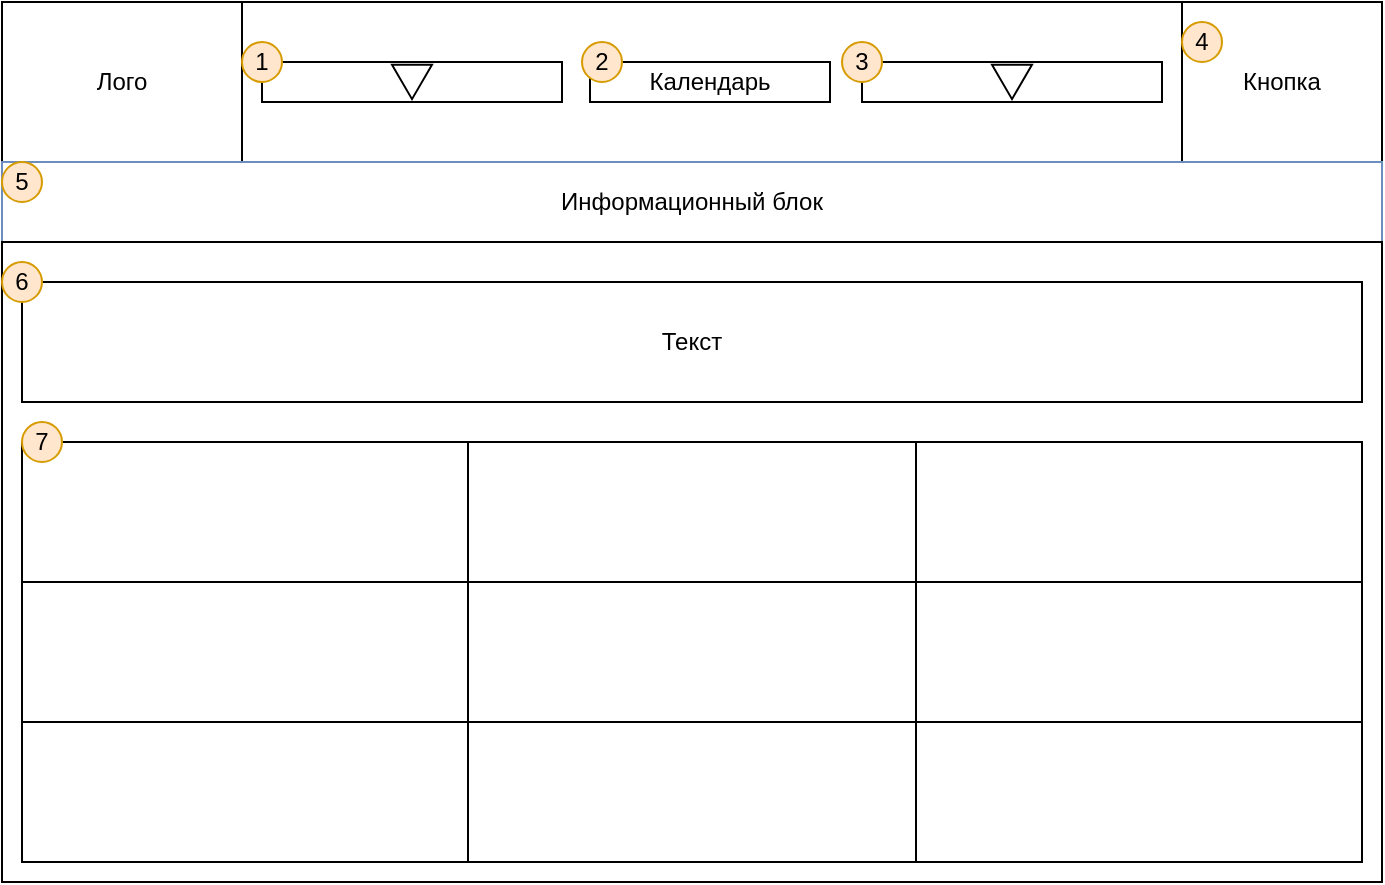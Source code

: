 <mxfile version="14.4.9" type="github" pages="2">
  <diagram id="linqNHa92_TRaNN0h1lS" name="on pc">
    <mxGraphModel dx="1038" dy="580" grid="1" gridSize="10" guides="1" tooltips="1" connect="1" arrows="1" fold="1" page="1" pageScale="1" pageWidth="827" pageHeight="1169" math="0" shadow="0">
      <root>
        <mxCell id="0" />
        <mxCell id="1" parent="0" />
        <mxCell id="W5-_9eIKYJfFVJfn1Ai--1" value="" style="rounded=0;whiteSpace=wrap;html=1;" parent="1" vertex="1">
          <mxGeometry width="690" height="440" as="geometry" />
        </mxCell>
        <mxCell id="W5-_9eIKYJfFVJfn1Ai--2" value="" style="rounded=0;whiteSpace=wrap;html=1;fillColor=none;" parent="1" vertex="1">
          <mxGeometry width="690" height="80" as="geometry" />
        </mxCell>
        <mxCell id="W5-_9eIKYJfFVJfn1Ai--3" value="Лого" style="rounded=0;whiteSpace=wrap;html=1;fillColor=none;" parent="1" vertex="1">
          <mxGeometry width="120" height="80" as="geometry" />
        </mxCell>
        <mxCell id="W5-_9eIKYJfFVJfn1Ai--5" value="Календарь" style="rounded=0;whiteSpace=wrap;html=1;" parent="1" vertex="1">
          <mxGeometry x="294" y="30" width="120" height="20" as="geometry" />
        </mxCell>
        <mxCell id="W5-_9eIKYJfFVJfn1Ai--11" value="Кнопка" style="rounded=0;whiteSpace=wrap;html=1;shadow=0;glass=0;sketch=0;gradientDirection=north;gradientColor=#ffffff;" parent="1" vertex="1">
          <mxGeometry x="590" width="100" height="80" as="geometry" />
        </mxCell>
        <mxCell id="W5-_9eIKYJfFVJfn1Ai--12" value="Информационный блок" style="rounded=0;whiteSpace=wrap;html=1;strokeColor=#6c8ebf;fillColor=none;" parent="1" vertex="1">
          <mxGeometry y="80" width="690" height="40" as="geometry" />
        </mxCell>
        <mxCell id="W5-_9eIKYJfFVJfn1Ai--13" value="" style="rounded=0;whiteSpace=wrap;html=1;" parent="1" vertex="1">
          <mxGeometry y="120" width="690" height="320" as="geometry" />
        </mxCell>
        <mxCell id="BiXKZ9GIog7CzaJ7TU3A-6" value="" style="group" parent="1" vertex="1" connectable="0">
          <mxGeometry x="130" y="30" width="150" height="20" as="geometry" />
        </mxCell>
        <mxCell id="W5-_9eIKYJfFVJfn1Ai--4" value="" style="rounded=0;whiteSpace=wrap;html=1;" parent="BiXKZ9GIog7CzaJ7TU3A-6" vertex="1">
          <mxGeometry width="150" height="20" as="geometry" />
        </mxCell>
        <mxCell id="BiXKZ9GIog7CzaJ7TU3A-1" value="" style="triangle;whiteSpace=wrap;html=1;strokeColor=#000000;fillColor=none;gradientColor=#ffffff;fontColor=#000000;rotation=90;" parent="BiXKZ9GIog7CzaJ7TU3A-6" vertex="1">
          <mxGeometry x="66.43" width="17.14" height="20" as="geometry" />
        </mxCell>
        <mxCell id="8xWbGssoL2MaDbDw-yIo-15" value="1" style="ellipse;whiteSpace=wrap;html=1;aspect=fixed;fillColor=#ffe6cc;strokeColor=#d79b00;" vertex="1" parent="BiXKZ9GIog7CzaJ7TU3A-6">
          <mxGeometry x="-10" y="-10" width="20" height="20" as="geometry" />
        </mxCell>
        <mxCell id="BiXKZ9GIog7CzaJ7TU3A-7" value="" style="group" parent="1" vertex="1" connectable="0">
          <mxGeometry x="430" y="30" width="150" height="20" as="geometry" />
        </mxCell>
        <mxCell id="W5-_9eIKYJfFVJfn1Ai--10" value="" style="rounded=0;whiteSpace=wrap;html=1;" parent="BiXKZ9GIog7CzaJ7TU3A-7" vertex="1">
          <mxGeometry width="150" height="20" as="geometry" />
        </mxCell>
        <mxCell id="BiXKZ9GIog7CzaJ7TU3A-3" value="" style="triangle;whiteSpace=wrap;html=1;strokeColor=#000000;fillColor=none;gradientColor=#ffffff;fontColor=#000000;rotation=90;" parent="BiXKZ9GIog7CzaJ7TU3A-7" vertex="1">
          <mxGeometry x="66.43" width="17.14" height="20" as="geometry" />
        </mxCell>
        <mxCell id="8xWbGssoL2MaDbDw-yIo-17" value="3" style="ellipse;whiteSpace=wrap;html=1;aspect=fixed;fillColor=#ffe6cc;strokeColor=#d79b00;" vertex="1" parent="BiXKZ9GIog7CzaJ7TU3A-7">
          <mxGeometry x="-10" y="-10" width="20" height="20" as="geometry" />
        </mxCell>
        <mxCell id="8xWbGssoL2MaDbDw-yIo-1" value="" style="shape=table;html=1;whiteSpace=wrap;startSize=0;container=1;collapsible=0;childLayout=tableLayout;" vertex="1" parent="1">
          <mxGeometry x="10" y="220" width="670" height="210" as="geometry" />
        </mxCell>
        <mxCell id="8xWbGssoL2MaDbDw-yIo-2" value="" style="shape=partialRectangle;html=1;whiteSpace=wrap;collapsible=0;dropTarget=0;pointerEvents=0;fillColor=none;top=0;left=0;bottom=0;right=0;points=[[0,0.5],[1,0.5]];portConstraint=eastwest;" vertex="1" parent="8xWbGssoL2MaDbDw-yIo-1">
          <mxGeometry width="670" height="70" as="geometry" />
        </mxCell>
        <mxCell id="8xWbGssoL2MaDbDw-yIo-3" value="" style="shape=partialRectangle;html=1;whiteSpace=wrap;connectable=0;fillColor=none;top=0;left=0;bottom=0;right=0;overflow=hidden;" vertex="1" parent="8xWbGssoL2MaDbDw-yIo-2">
          <mxGeometry width="223" height="70" as="geometry" />
        </mxCell>
        <mxCell id="8xWbGssoL2MaDbDw-yIo-4" value="" style="shape=partialRectangle;html=1;whiteSpace=wrap;connectable=0;fillColor=none;top=0;left=0;bottom=0;right=0;overflow=hidden;" vertex="1" parent="8xWbGssoL2MaDbDw-yIo-2">
          <mxGeometry x="223" width="224" height="70" as="geometry" />
        </mxCell>
        <mxCell id="8xWbGssoL2MaDbDw-yIo-5" value="" style="shape=partialRectangle;html=1;whiteSpace=wrap;connectable=0;fillColor=none;top=0;left=0;bottom=0;right=0;overflow=hidden;" vertex="1" parent="8xWbGssoL2MaDbDw-yIo-2">
          <mxGeometry x="447" width="223" height="70" as="geometry" />
        </mxCell>
        <mxCell id="8xWbGssoL2MaDbDw-yIo-6" value="" style="shape=partialRectangle;html=1;whiteSpace=wrap;collapsible=0;dropTarget=0;pointerEvents=0;fillColor=none;top=0;left=0;bottom=0;right=0;points=[[0,0.5],[1,0.5]];portConstraint=eastwest;" vertex="1" parent="8xWbGssoL2MaDbDw-yIo-1">
          <mxGeometry y="70" width="670" height="70" as="geometry" />
        </mxCell>
        <mxCell id="8xWbGssoL2MaDbDw-yIo-7" value="" style="shape=partialRectangle;html=1;whiteSpace=wrap;connectable=0;fillColor=none;top=0;left=0;bottom=0;right=0;overflow=hidden;" vertex="1" parent="8xWbGssoL2MaDbDw-yIo-6">
          <mxGeometry width="223" height="70" as="geometry" />
        </mxCell>
        <mxCell id="8xWbGssoL2MaDbDw-yIo-8" value="" style="shape=partialRectangle;html=1;whiteSpace=wrap;connectable=0;fillColor=none;top=0;left=0;bottom=0;right=0;overflow=hidden;" vertex="1" parent="8xWbGssoL2MaDbDw-yIo-6">
          <mxGeometry x="223" width="224" height="70" as="geometry" />
        </mxCell>
        <mxCell id="8xWbGssoL2MaDbDw-yIo-9" value="" style="shape=partialRectangle;html=1;whiteSpace=wrap;connectable=0;fillColor=none;top=0;left=0;bottom=0;right=0;overflow=hidden;" vertex="1" parent="8xWbGssoL2MaDbDw-yIo-6">
          <mxGeometry x="447" width="223" height="70" as="geometry" />
        </mxCell>
        <mxCell id="8xWbGssoL2MaDbDw-yIo-10" value="" style="shape=partialRectangle;html=1;whiteSpace=wrap;collapsible=0;dropTarget=0;pointerEvents=0;fillColor=none;top=0;left=0;bottom=0;right=0;points=[[0,0.5],[1,0.5]];portConstraint=eastwest;" vertex="1" parent="8xWbGssoL2MaDbDw-yIo-1">
          <mxGeometry y="140" width="670" height="70" as="geometry" />
        </mxCell>
        <mxCell id="8xWbGssoL2MaDbDw-yIo-11" value="" style="shape=partialRectangle;html=1;whiteSpace=wrap;connectable=0;fillColor=none;top=0;left=0;bottom=0;right=0;overflow=hidden;" vertex="1" parent="8xWbGssoL2MaDbDw-yIo-10">
          <mxGeometry width="223" height="70" as="geometry" />
        </mxCell>
        <mxCell id="8xWbGssoL2MaDbDw-yIo-12" value="" style="shape=partialRectangle;html=1;whiteSpace=wrap;connectable=0;fillColor=none;top=0;left=0;bottom=0;right=0;overflow=hidden;" vertex="1" parent="8xWbGssoL2MaDbDw-yIo-10">
          <mxGeometry x="223" width="224" height="70" as="geometry" />
        </mxCell>
        <mxCell id="8xWbGssoL2MaDbDw-yIo-13" value="" style="shape=partialRectangle;html=1;whiteSpace=wrap;connectable=0;fillColor=none;top=0;left=0;bottom=0;right=0;overflow=hidden;" vertex="1" parent="8xWbGssoL2MaDbDw-yIo-10">
          <mxGeometry x="447" width="223" height="70" as="geometry" />
        </mxCell>
        <mxCell id="8xWbGssoL2MaDbDw-yIo-14" value="Текст" style="rounded=0;whiteSpace=wrap;html=1;" vertex="1" parent="1">
          <mxGeometry x="10" y="140" width="670" height="60" as="geometry" />
        </mxCell>
        <mxCell id="8xWbGssoL2MaDbDw-yIo-16" value="2" style="ellipse;whiteSpace=wrap;html=1;aspect=fixed;fillColor=#ffe6cc;strokeColor=#d79b00;" vertex="1" parent="1">
          <mxGeometry x="290" y="20" width="20" height="20" as="geometry" />
        </mxCell>
        <mxCell id="8xWbGssoL2MaDbDw-yIo-18" value="4" style="ellipse;whiteSpace=wrap;html=1;aspect=fixed;fillColor=#ffe6cc;strokeColor=#d79b00;" vertex="1" parent="1">
          <mxGeometry x="590" y="10" width="20" height="20" as="geometry" />
        </mxCell>
        <mxCell id="8xWbGssoL2MaDbDw-yIo-19" value="5&lt;span style=&quot;color: rgba(0 , 0 , 0 , 0) ; font-family: monospace ; font-size: 0px&quot;&gt;%3CmxGraphModel%3E%3Croot%3E%3CmxCell%20id%3D%220%22%2F%3E%3CmxCell%20id%3D%221%22%20parent%3D%220%22%2F%3E%3CmxCell%20id%3D%222%22%20value%3D%224%22%20style%3D%22ellipse%3BwhiteSpace%3Dwrap%3Bhtml%3D1%3Baspect%3Dfixed%3BfillColor%3D%23ffe6cc%3BstrokeColor%3D%23d79b00%3B%22%20vertex%3D%221%22%20parent%3D%221%22%3E%3CmxGeometry%20x%3D%22590%22%20y%3D%2210%22%20width%3D%2220%22%20height%3D%2220%22%20as%3D%22geometry%22%2F%3E%3C%2FmxCell%3E%3C%2Froot%3E%3C%2FmxGraphModel%3E&lt;/span&gt;" style="ellipse;whiteSpace=wrap;html=1;aspect=fixed;fillColor=#ffe6cc;strokeColor=#d79b00;" vertex="1" parent="1">
          <mxGeometry y="80" width="20" height="20" as="geometry" />
        </mxCell>
        <mxCell id="8xWbGssoL2MaDbDw-yIo-20" value="6" style="ellipse;whiteSpace=wrap;html=1;aspect=fixed;fillColor=#ffe6cc;strokeColor=#d79b00;" vertex="1" parent="1">
          <mxGeometry y="130" width="20" height="20" as="geometry" />
        </mxCell>
        <mxCell id="8xWbGssoL2MaDbDw-yIo-21" value="7" style="ellipse;whiteSpace=wrap;html=1;aspect=fixed;fillColor=#ffe6cc;strokeColor=#d79b00;" vertex="1" parent="1">
          <mxGeometry x="10" y="210" width="20" height="20" as="geometry" />
        </mxCell>
      </root>
    </mxGraphModel>
  </diagram>
  <diagram id="jec_sY9TTsrLaWTyN4YW" name="on mobile">
    <mxGraphModel dx="1038" dy="523" grid="1" gridSize="10" guides="1" tooltips="1" connect="1" arrows="1" fold="1" page="1" pageScale="1" pageWidth="827" pageHeight="1169" math="0" shadow="0">
      <root>
        <mxCell id="t55Tz2SjxI_tjefm9iV7-0" />
        <mxCell id="t55Tz2SjxI_tjefm9iV7-1" parent="t55Tz2SjxI_tjefm9iV7-0" />
        <mxCell id="t55Tz2SjxI_tjefm9iV7-3" value="" style="rounded=0;whiteSpace=wrap;html=1;fontFamily=Tahoma;align=left;" parent="t55Tz2SjxI_tjefm9iV7-1" vertex="1">
          <mxGeometry width="360" height="560" as="geometry" />
        </mxCell>
        <mxCell id="t55Tz2SjxI_tjefm9iV7-4" value="" style="rounded=0;whiteSpace=wrap;html=1;fontFamily=Tahoma;align=left;" parent="t55Tz2SjxI_tjefm9iV7-1" vertex="1">
          <mxGeometry width="360" height="60" as="geometry" />
        </mxCell>
        <mxCell id="t55Tz2SjxI_tjefm9iV7-5" value="logo" style="rounded=0;whiteSpace=wrap;html=1;fontFamily=Tahoma;align=center;" parent="t55Tz2SjxI_tjefm9iV7-1" vertex="1">
          <mxGeometry width="70" height="60" as="geometry" />
        </mxCell>
        <mxCell id="t55Tz2SjxI_tjefm9iV7-7" value="" style="rounded=0;whiteSpace=wrap;html=1;fontFamily=Tahoma;align=center;labelBackgroundColor=none;fillColor=#999999;" parent="t55Tz2SjxI_tjefm9iV7-1" vertex="1">
          <mxGeometry x="290" width="70" height="60" as="geometry" />
        </mxCell>
        <mxCell id="t55Tz2SjxI_tjefm9iV7-9" value="" style="rounded=0;whiteSpace=wrap;html=1;labelBackgroundColor=none;fillColor=#999999;fontFamily=Tahoma;align=center;" parent="t55Tz2SjxI_tjefm9iV7-1" vertex="1">
          <mxGeometry y="60" width="360" height="230" as="geometry" />
        </mxCell>
        <mxCell id="kyBcrNddv_UVnx6H7jFa-1" value="Календарь" style="rounded=0;whiteSpace=wrap;html=1;" parent="t55Tz2SjxI_tjefm9iV7-1" vertex="1">
          <mxGeometry x="70" y="130" width="120" height="20" as="geometry" />
        </mxCell>
        <mxCell id="kyBcrNddv_UVnx6H7jFa-5" value="Кнопка" style="rounded=0;whiteSpace=wrap;html=1;" parent="t55Tz2SjxI_tjefm9iV7-1" vertex="1">
          <mxGeometry x="20" y="220" width="330" height="50" as="geometry" />
        </mxCell>
        <mxCell id="CpRG6dJ3ZRcEQ7oQK57y-0" value="Информационный блок" style="rounded=0;whiteSpace=wrap;html=1;" parent="t55Tz2SjxI_tjefm9iV7-1" vertex="1">
          <mxGeometry y="290" width="360" height="40" as="geometry" />
        </mxCell>
        <mxCell id="tD3MIw445cXOU_CP6bQa-0" value="Расписание в табличном виде" style="rounded=0;whiteSpace=wrap;html=1;" parent="t55Tz2SjxI_tjefm9iV7-1" vertex="1">
          <mxGeometry y="330" width="360" height="320" as="geometry" />
        </mxCell>
        <mxCell id="0rjyxGNAeRByCEVkw9QA-0" value="" style="group" parent="t55Tz2SjxI_tjefm9iV7-1" vertex="1" connectable="0">
          <mxGeometry x="70" y="180" width="150" height="20" as="geometry" />
        </mxCell>
        <mxCell id="0rjyxGNAeRByCEVkw9QA-1" value="" style="rounded=0;whiteSpace=wrap;html=1;" parent="0rjyxGNAeRByCEVkw9QA-0" vertex="1">
          <mxGeometry width="150" height="20" as="geometry" />
        </mxCell>
        <mxCell id="0rjyxGNAeRByCEVkw9QA-2" value="" style="triangle;whiteSpace=wrap;html=1;strokeColor=#000000;fillColor=none;gradientColor=#ffffff;fontColor=#000000;rotation=90;" parent="0rjyxGNAeRByCEVkw9QA-0" vertex="1">
          <mxGeometry x="66.43" width="17.14" height="20" as="geometry" />
        </mxCell>
        <mxCell id="9MOrGV9WlCdFfFoG-QC0-3" value="4" style="ellipse;whiteSpace=wrap;html=1;aspect=fixed;fillColor=#ffe6cc;strokeColor=#d79b00;" vertex="1" parent="0rjyxGNAeRByCEVkw9QA-0">
          <mxGeometry x="-10" y="-10" width="20" height="20" as="geometry" />
        </mxCell>
        <mxCell id="0rjyxGNAeRByCEVkw9QA-3" value="" style="group" parent="t55Tz2SjxI_tjefm9iV7-1" vertex="1" connectable="0">
          <mxGeometry x="70" y="90" width="150" height="20" as="geometry" />
        </mxCell>
        <mxCell id="0rjyxGNAeRByCEVkw9QA-4" value="" style="rounded=0;whiteSpace=wrap;html=1;" parent="0rjyxGNAeRByCEVkw9QA-3" vertex="1">
          <mxGeometry width="150" height="20" as="geometry" />
        </mxCell>
        <mxCell id="0rjyxGNAeRByCEVkw9QA-5" value="" style="triangle;whiteSpace=wrap;html=1;strokeColor=#000000;fillColor=none;gradientColor=#ffffff;fontColor=#000000;rotation=90;" parent="0rjyxGNAeRByCEVkw9QA-3" vertex="1">
          <mxGeometry x="66.43" width="17.14" height="20" as="geometry" />
        </mxCell>
        <mxCell id="GlwL6xJqVHrDS2_DY7Z3-0" value="" style="shape=table;html=1;whiteSpace=wrap;startSize=0;container=1;collapsible=0;childLayout=tableLayout;" vertex="1" parent="t55Tz2SjxI_tjefm9iV7-1">
          <mxGeometry x="10" y="410" width="340" height="230" as="geometry" />
        </mxCell>
        <mxCell id="GlwL6xJqVHrDS2_DY7Z3-1" value="" style="shape=partialRectangle;html=1;whiteSpace=wrap;collapsible=0;dropTarget=0;pointerEvents=0;fillColor=none;top=0;left=0;bottom=0;right=0;points=[[0,0.5],[1,0.5]];portConstraint=eastwest;" vertex="1" parent="GlwL6xJqVHrDS2_DY7Z3-0">
          <mxGeometry width="340" height="81" as="geometry" />
        </mxCell>
        <mxCell id="GlwL6xJqVHrDS2_DY7Z3-2" value="" style="shape=partialRectangle;html=1;whiteSpace=wrap;connectable=0;fillColor=none;top=0;left=0;bottom=0;right=0;overflow=hidden;" vertex="1" parent="GlwL6xJqVHrDS2_DY7Z3-1">
          <mxGeometry width="114" height="81" as="geometry" />
        </mxCell>
        <mxCell id="GlwL6xJqVHrDS2_DY7Z3-3" value="" style="shape=partialRectangle;html=1;whiteSpace=wrap;connectable=0;fillColor=none;top=0;left=0;bottom=0;right=0;overflow=hidden;" vertex="1" parent="GlwL6xJqVHrDS2_DY7Z3-1">
          <mxGeometry x="114" width="112" height="81" as="geometry" />
        </mxCell>
        <mxCell id="GlwL6xJqVHrDS2_DY7Z3-4" value="" style="shape=partialRectangle;html=1;whiteSpace=wrap;connectable=0;fillColor=none;top=0;left=0;bottom=0;right=0;overflow=hidden;" vertex="1" parent="GlwL6xJqVHrDS2_DY7Z3-1">
          <mxGeometry x="226" width="114" height="81" as="geometry" />
        </mxCell>
        <mxCell id="GlwL6xJqVHrDS2_DY7Z3-5" value="" style="shape=partialRectangle;html=1;whiteSpace=wrap;collapsible=0;dropTarget=0;pointerEvents=0;fillColor=none;top=0;left=0;bottom=0;right=0;points=[[0,0.5],[1,0.5]];portConstraint=eastwest;" vertex="1" parent="GlwL6xJqVHrDS2_DY7Z3-0">
          <mxGeometry y="81" width="340" height="69" as="geometry" />
        </mxCell>
        <mxCell id="GlwL6xJqVHrDS2_DY7Z3-6" value="" style="shape=partialRectangle;html=1;whiteSpace=wrap;connectable=0;fillColor=none;top=0;left=0;bottom=0;right=0;overflow=hidden;" vertex="1" parent="GlwL6xJqVHrDS2_DY7Z3-5">
          <mxGeometry width="114" height="69" as="geometry" />
        </mxCell>
        <mxCell id="GlwL6xJqVHrDS2_DY7Z3-7" value="" style="shape=partialRectangle;html=1;whiteSpace=wrap;connectable=0;fillColor=none;top=0;left=0;bottom=0;right=0;overflow=hidden;" vertex="1" parent="GlwL6xJqVHrDS2_DY7Z3-5">
          <mxGeometry x="114" width="112" height="69" as="geometry" />
        </mxCell>
        <mxCell id="GlwL6xJqVHrDS2_DY7Z3-8" value="" style="shape=partialRectangle;html=1;whiteSpace=wrap;connectable=0;fillColor=none;top=0;left=0;bottom=0;right=0;overflow=hidden;" vertex="1" parent="GlwL6xJqVHrDS2_DY7Z3-5">
          <mxGeometry x="226" width="114" height="69" as="geometry" />
        </mxCell>
        <mxCell id="GlwL6xJqVHrDS2_DY7Z3-9" value="" style="shape=partialRectangle;html=1;whiteSpace=wrap;collapsible=0;dropTarget=0;pointerEvents=0;fillColor=none;top=0;left=0;bottom=0;right=0;points=[[0,0.5],[1,0.5]];portConstraint=eastwest;" vertex="1" parent="GlwL6xJqVHrDS2_DY7Z3-0">
          <mxGeometry y="150" width="340" height="80" as="geometry" />
        </mxCell>
        <mxCell id="GlwL6xJqVHrDS2_DY7Z3-10" value="" style="shape=partialRectangle;html=1;whiteSpace=wrap;connectable=0;fillColor=none;top=0;left=0;bottom=0;right=0;overflow=hidden;" vertex="1" parent="GlwL6xJqVHrDS2_DY7Z3-9">
          <mxGeometry width="114" height="80" as="geometry" />
        </mxCell>
        <mxCell id="GlwL6xJqVHrDS2_DY7Z3-11" value="" style="shape=partialRectangle;html=1;whiteSpace=wrap;connectable=0;fillColor=none;top=0;left=0;bottom=0;right=0;overflow=hidden;" vertex="1" parent="GlwL6xJqVHrDS2_DY7Z3-9">
          <mxGeometry x="114" width="112" height="80" as="geometry" />
        </mxCell>
        <mxCell id="GlwL6xJqVHrDS2_DY7Z3-12" value="" style="shape=partialRectangle;html=1;whiteSpace=wrap;connectable=0;fillColor=none;top=0;left=0;bottom=0;right=0;overflow=hidden;" vertex="1" parent="GlwL6xJqVHrDS2_DY7Z3-9">
          <mxGeometry x="226" width="114" height="80" as="geometry" />
        </mxCell>
        <mxCell id="PdpKEz_J7yEkqdqU7bd3-0" value="Текст" style="rounded=0;whiteSpace=wrap;html=1;" vertex="1" parent="t55Tz2SjxI_tjefm9iV7-1">
          <mxGeometry x="10" y="340" width="340" height="60" as="geometry" />
        </mxCell>
        <mxCell id="PdpKEz_J7yEkqdqU7bd3-3" value="" style="rounded=0;whiteSpace=wrap;html=1;" vertex="1" parent="t55Tz2SjxI_tjefm9iV7-1">
          <mxGeometry x="300" y="17.5" width="50" height="5" as="geometry" />
        </mxCell>
        <mxCell id="PdpKEz_J7yEkqdqU7bd3-4" value="" style="rounded=0;whiteSpace=wrap;html=1;" vertex="1" parent="t55Tz2SjxI_tjefm9iV7-1">
          <mxGeometry x="300" y="27.5" width="50" height="5" as="geometry" />
        </mxCell>
        <mxCell id="PdpKEz_J7yEkqdqU7bd3-5" value="" style="rounded=0;whiteSpace=wrap;html=1;" vertex="1" parent="t55Tz2SjxI_tjefm9iV7-1">
          <mxGeometry x="300" y="37.5" width="50" height="5" as="geometry" />
        </mxCell>
        <mxCell id="9MOrGV9WlCdFfFoG-QC0-0" value="1" style="ellipse;whiteSpace=wrap;html=1;aspect=fixed;fillColor=#ffe6cc;strokeColor=#d79b00;" vertex="1" parent="t55Tz2SjxI_tjefm9iV7-1">
          <mxGeometry x="280" width="20" height="20" as="geometry" />
        </mxCell>
        <mxCell id="9MOrGV9WlCdFfFoG-QC0-1" value="2" style="ellipse;whiteSpace=wrap;html=1;aspect=fixed;fillColor=#ffe6cc;strokeColor=#d79b00;" vertex="1" parent="t55Tz2SjxI_tjefm9iV7-1">
          <mxGeometry x="60" y="80" width="20" height="20" as="geometry" />
        </mxCell>
        <mxCell id="9MOrGV9WlCdFfFoG-QC0-2" value="3" style="ellipse;whiteSpace=wrap;html=1;aspect=fixed;fillColor=#ffe6cc;strokeColor=#d79b00;" vertex="1" parent="t55Tz2SjxI_tjefm9iV7-1">
          <mxGeometry x="60" y="120" width="20" height="20" as="geometry" />
        </mxCell>
        <mxCell id="9MOrGV9WlCdFfFoG-QC0-4" value="5" style="ellipse;whiteSpace=wrap;html=1;aspect=fixed;fillColor=#ffe6cc;strokeColor=#d79b00;" vertex="1" parent="t55Tz2SjxI_tjefm9iV7-1">
          <mxGeometry x="10" y="210" width="20" height="20" as="geometry" />
        </mxCell>
        <mxCell id="9MOrGV9WlCdFfFoG-QC0-5" value="6" style="ellipse;whiteSpace=wrap;html=1;aspect=fixed;fillColor=#ffe6cc;strokeColor=#d79b00;" vertex="1" parent="t55Tz2SjxI_tjefm9iV7-1">
          <mxGeometry x="10" y="300" width="20" height="20" as="geometry" />
        </mxCell>
        <mxCell id="9MOrGV9WlCdFfFoG-QC0-6" value="7" style="ellipse;whiteSpace=wrap;html=1;aspect=fixed;fillColor=#ffe6cc;strokeColor=#d79b00;" vertex="1" parent="t55Tz2SjxI_tjefm9iV7-1">
          <mxGeometry x="10" y="340" width="20" height="20" as="geometry" />
        </mxCell>
        <mxCell id="9MOrGV9WlCdFfFoG-QC0-7" value="8" style="ellipse;whiteSpace=wrap;html=1;aspect=fixed;fillColor=#ffe6cc;strokeColor=#d79b00;" vertex="1" parent="t55Tz2SjxI_tjefm9iV7-1">
          <mxGeometry y="410" width="20" height="20" as="geometry" />
        </mxCell>
      </root>
    </mxGraphModel>
  </diagram>
</mxfile>

